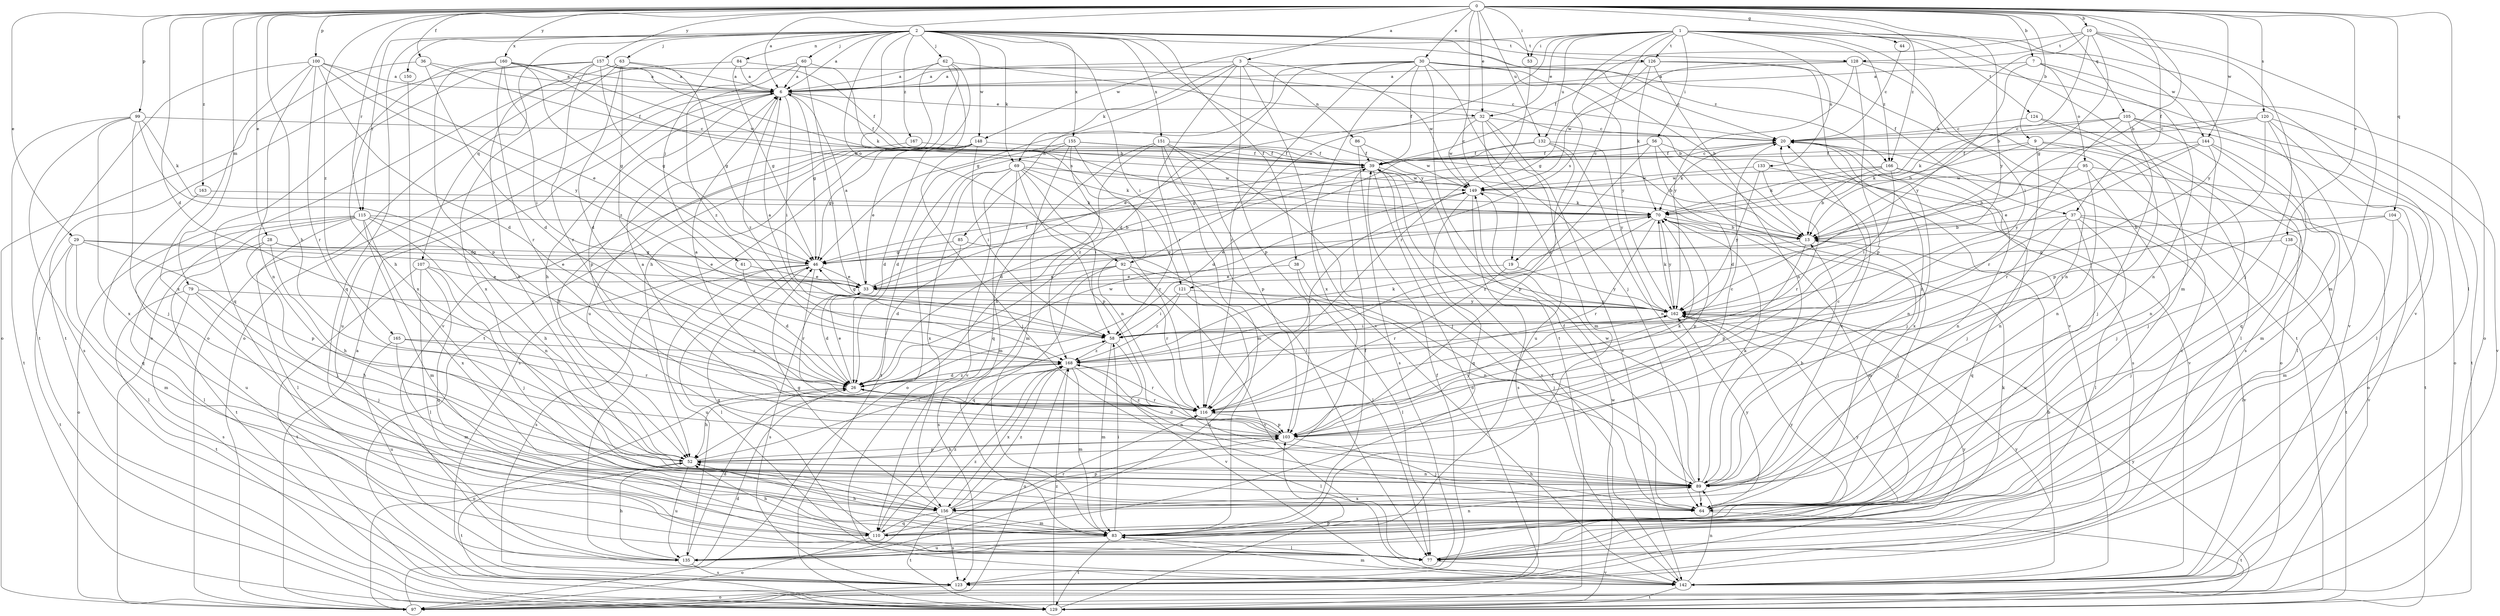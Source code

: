 strict digraph  {
0;
1;
2;
3;
6;
7;
9;
10;
13;
19;
20;
26;
28;
29;
30;
32;
33;
36;
37;
38;
39;
44;
46;
52;
53;
56;
58;
60;
61;
62;
63;
64;
69;
70;
77;
79;
83;
84;
85;
86;
89;
92;
95;
97;
99;
100;
103;
104;
105;
107;
110;
115;
116;
120;
121;
123;
124;
126;
128;
129;
132;
133;
135;
138;
142;
144;
148;
149;
150;
151;
155;
156;
157;
160;
162;
163;
165;
166;
167;
168;
0 -> 3  [label=a];
0 -> 6  [label=a];
0 -> 7  [label=b];
0 -> 9  [label=b];
0 -> 10  [label=b];
0 -> 13  [label=b];
0 -> 19  [label=c];
0 -> 26  [label=d];
0 -> 28  [label=e];
0 -> 29  [label=e];
0 -> 30  [label=e];
0 -> 32  [label=e];
0 -> 36  [label=f];
0 -> 37  [label=f];
0 -> 44  [label=g];
0 -> 52  [label=h];
0 -> 53  [label=i];
0 -> 77  [label=l];
0 -> 79  [label=m];
0 -> 99  [label=p];
0 -> 100  [label=p];
0 -> 104  [label=q];
0 -> 105  [label=q];
0 -> 115  [label=r];
0 -> 120  [label=s];
0 -> 132  [label=u];
0 -> 138  [label=v];
0 -> 144  [label=w];
0 -> 157  [label=y];
0 -> 160  [label=y];
0 -> 162  [label=y];
0 -> 163  [label=z];
0 -> 165  [label=z];
0 -> 166  [label=z];
1 -> 19  [label=c];
1 -> 32  [label=e];
1 -> 53  [label=i];
1 -> 56  [label=i];
1 -> 58  [label=i];
1 -> 83  [label=m];
1 -> 92  [label=o];
1 -> 121  [label=s];
1 -> 124  [label=t];
1 -> 126  [label=t];
1 -> 132  [label=u];
1 -> 133  [label=u];
1 -> 142  [label=v];
1 -> 144  [label=w];
1 -> 148  [label=w];
1 -> 166  [label=z];
2 -> 6  [label=a];
2 -> 37  [label=f];
2 -> 38  [label=f];
2 -> 58  [label=i];
2 -> 60  [label=j];
2 -> 61  [label=j];
2 -> 62  [label=j];
2 -> 63  [label=j];
2 -> 69  [label=k];
2 -> 84  [label=n];
2 -> 92  [label=o];
2 -> 107  [label=q];
2 -> 110  [label=q];
2 -> 115  [label=r];
2 -> 121  [label=s];
2 -> 126  [label=t];
2 -> 128  [label=t];
2 -> 148  [label=w];
2 -> 150  [label=x];
2 -> 151  [label=x];
2 -> 155  [label=x];
2 -> 162  [label=y];
2 -> 166  [label=z];
2 -> 167  [label=z];
3 -> 6  [label=a];
3 -> 69  [label=k];
3 -> 85  [label=n];
3 -> 86  [label=n];
3 -> 103  [label=p];
3 -> 116  [label=r];
3 -> 142  [label=v];
3 -> 149  [label=w];
6 -> 32  [label=e];
6 -> 39  [label=f];
6 -> 46  [label=g];
6 -> 52  [label=h];
6 -> 58  [label=i];
6 -> 103  [label=p];
6 -> 135  [label=u];
6 -> 168  [label=z];
7 -> 6  [label=a];
7 -> 89  [label=n];
7 -> 95  [label=o];
7 -> 97  [label=o];
7 -> 162  [label=y];
9 -> 39  [label=f];
9 -> 64  [label=j];
9 -> 70  [label=k];
9 -> 89  [label=n];
9 -> 116  [label=r];
10 -> 13  [label=b];
10 -> 39  [label=f];
10 -> 46  [label=g];
10 -> 64  [label=j];
10 -> 70  [label=k];
10 -> 83  [label=m];
10 -> 128  [label=t];
10 -> 162  [label=y];
13 -> 46  [label=g];
13 -> 64  [label=j];
13 -> 103  [label=p];
19 -> 33  [label=e];
19 -> 116  [label=r];
19 -> 162  [label=y];
20 -> 39  [label=f];
20 -> 70  [label=k];
20 -> 89  [label=n];
20 -> 123  [label=s];
20 -> 156  [label=x];
26 -> 33  [label=e];
26 -> 52  [label=h];
26 -> 97  [label=o];
26 -> 116  [label=r];
26 -> 149  [label=w];
26 -> 168  [label=z];
28 -> 33  [label=e];
28 -> 46  [label=g];
28 -> 52  [label=h];
28 -> 64  [label=j];
28 -> 77  [label=l];
29 -> 33  [label=e];
29 -> 46  [label=g];
29 -> 77  [label=l];
29 -> 83  [label=m];
29 -> 103  [label=p];
29 -> 129  [label=t];
30 -> 6  [label=a];
30 -> 13  [label=b];
30 -> 20  [label=c];
30 -> 26  [label=d];
30 -> 39  [label=f];
30 -> 46  [label=g];
30 -> 64  [label=j];
30 -> 116  [label=r];
30 -> 129  [label=t];
30 -> 156  [label=x];
30 -> 162  [label=y];
32 -> 20  [label=c];
32 -> 33  [label=e];
32 -> 83  [label=m];
32 -> 135  [label=u];
32 -> 142  [label=v];
32 -> 149  [label=w];
33 -> 6  [label=a];
33 -> 26  [label=d];
33 -> 39  [label=f];
33 -> 123  [label=s];
33 -> 162  [label=y];
36 -> 6  [label=a];
36 -> 26  [label=d];
36 -> 39  [label=f];
36 -> 97  [label=o];
37 -> 13  [label=b];
37 -> 77  [label=l];
37 -> 110  [label=q];
37 -> 129  [label=t];
37 -> 135  [label=u];
37 -> 142  [label=v];
37 -> 168  [label=z];
38 -> 33  [label=e];
38 -> 64  [label=j];
38 -> 77  [label=l];
39 -> 20  [label=c];
39 -> 26  [label=d];
39 -> 97  [label=o];
39 -> 142  [label=v];
39 -> 149  [label=w];
44 -> 20  [label=c];
46 -> 33  [label=e];
46 -> 77  [label=l];
46 -> 116  [label=r];
46 -> 123  [label=s];
46 -> 135  [label=u];
52 -> 20  [label=c];
52 -> 58  [label=i];
52 -> 89  [label=n];
52 -> 103  [label=p];
52 -> 129  [label=t];
52 -> 135  [label=u];
53 -> 116  [label=r];
56 -> 26  [label=d];
56 -> 39  [label=f];
56 -> 46  [label=g];
56 -> 64  [label=j];
56 -> 142  [label=v];
56 -> 168  [label=z];
58 -> 6  [label=a];
58 -> 83  [label=m];
58 -> 142  [label=v];
58 -> 168  [label=z];
60 -> 6  [label=a];
60 -> 58  [label=i];
60 -> 70  [label=k];
60 -> 97  [label=o];
60 -> 168  [label=z];
61 -> 26  [label=d];
61 -> 33  [label=e];
62 -> 6  [label=a];
62 -> 13  [label=b];
62 -> 52  [label=h];
62 -> 129  [label=t];
62 -> 135  [label=u];
62 -> 142  [label=v];
63 -> 6  [label=a];
63 -> 26  [label=d];
63 -> 46  [label=g];
63 -> 97  [label=o];
63 -> 156  [label=x];
63 -> 168  [label=z];
64 -> 129  [label=t];
64 -> 162  [label=y];
69 -> 58  [label=i];
69 -> 70  [label=k];
69 -> 83  [label=m];
69 -> 97  [label=o];
69 -> 103  [label=p];
69 -> 116  [label=r];
69 -> 142  [label=v];
69 -> 149  [label=w];
69 -> 156  [label=x];
70 -> 13  [label=b];
70 -> 33  [label=e];
70 -> 83  [label=m];
70 -> 103  [label=p];
70 -> 116  [label=r];
70 -> 162  [label=y];
70 -> 168  [label=z];
77 -> 20  [label=c];
77 -> 70  [label=k];
77 -> 142  [label=v];
79 -> 52  [label=h];
79 -> 64  [label=j];
79 -> 123  [label=s];
79 -> 129  [label=t];
79 -> 162  [label=y];
83 -> 39  [label=f];
83 -> 52  [label=h];
83 -> 58  [label=i];
83 -> 77  [label=l];
83 -> 89  [label=n];
83 -> 129  [label=t];
83 -> 135  [label=u];
84 -> 6  [label=a];
84 -> 20  [label=c];
84 -> 46  [label=g];
84 -> 97  [label=o];
85 -> 26  [label=d];
85 -> 46  [label=g];
85 -> 77  [label=l];
86 -> 39  [label=f];
86 -> 123  [label=s];
86 -> 149  [label=w];
89 -> 13  [label=b];
89 -> 39  [label=f];
89 -> 52  [label=h];
89 -> 64  [label=j];
89 -> 70  [label=k];
89 -> 149  [label=w];
89 -> 156  [label=x];
92 -> 33  [label=e];
92 -> 89  [label=n];
92 -> 110  [label=q];
92 -> 116  [label=r];
92 -> 123  [label=s];
92 -> 142  [label=v];
95 -> 13  [label=b];
95 -> 64  [label=j];
95 -> 89  [label=n];
95 -> 129  [label=t];
95 -> 149  [label=w];
97 -> 6  [label=a];
97 -> 26  [label=d];
99 -> 20  [label=c];
99 -> 26  [label=d];
99 -> 64  [label=j];
99 -> 70  [label=k];
99 -> 123  [label=s];
99 -> 129  [label=t];
99 -> 156  [label=x];
100 -> 6  [label=a];
100 -> 26  [label=d];
100 -> 33  [label=e];
100 -> 89  [label=n];
100 -> 116  [label=r];
100 -> 129  [label=t];
100 -> 156  [label=x];
100 -> 162  [label=y];
103 -> 6  [label=a];
103 -> 20  [label=c];
103 -> 26  [label=d];
103 -> 52  [label=h];
103 -> 64  [label=j];
103 -> 70  [label=k];
103 -> 162  [label=y];
103 -> 168  [label=z];
104 -> 13  [label=b];
104 -> 58  [label=i];
104 -> 83  [label=m];
104 -> 142  [label=v];
105 -> 13  [label=b];
105 -> 20  [label=c];
105 -> 64  [label=j];
105 -> 97  [label=o];
105 -> 116  [label=r];
105 -> 123  [label=s];
105 -> 129  [label=t];
107 -> 33  [label=e];
107 -> 64  [label=j];
107 -> 77  [label=l];
107 -> 110  [label=q];
107 -> 129  [label=t];
110 -> 46  [label=g];
110 -> 52  [label=h];
110 -> 97  [label=o];
110 -> 116  [label=r];
110 -> 162  [label=y];
110 -> 168  [label=z];
115 -> 13  [label=b];
115 -> 52  [label=h];
115 -> 77  [label=l];
115 -> 83  [label=m];
115 -> 89  [label=n];
115 -> 97  [label=o];
115 -> 129  [label=t];
115 -> 135  [label=u];
115 -> 156  [label=x];
116 -> 6  [label=a];
116 -> 77  [label=l];
116 -> 103  [label=p];
120 -> 20  [label=c];
120 -> 70  [label=k];
120 -> 77  [label=l];
120 -> 103  [label=p];
120 -> 110  [label=q];
120 -> 142  [label=v];
121 -> 58  [label=i];
121 -> 135  [label=u];
121 -> 162  [label=y];
121 -> 168  [label=z];
123 -> 13  [label=b];
123 -> 39  [label=f];
123 -> 97  [label=o];
123 -> 162  [label=y];
124 -> 20  [label=c];
124 -> 77  [label=l];
124 -> 97  [label=o];
126 -> 6  [label=a];
126 -> 70  [label=k];
126 -> 89  [label=n];
126 -> 129  [label=t];
126 -> 142  [label=v];
126 -> 149  [label=w];
128 -> 6  [label=a];
128 -> 46  [label=g];
128 -> 89  [label=n];
128 -> 103  [label=p];
128 -> 142  [label=v];
128 -> 162  [label=y];
129 -> 103  [label=p];
129 -> 149  [label=w];
129 -> 162  [label=y];
129 -> 168  [label=z];
132 -> 26  [label=d];
132 -> 39  [label=f];
132 -> 89  [label=n];
132 -> 103  [label=p];
132 -> 162  [label=y];
133 -> 64  [label=j];
133 -> 116  [label=r];
133 -> 149  [label=w];
133 -> 162  [label=y];
135 -> 26  [label=d];
135 -> 52  [label=h];
135 -> 123  [label=s];
135 -> 162  [label=y];
135 -> 168  [label=z];
138 -> 46  [label=g];
138 -> 64  [label=j];
138 -> 77  [label=l];
142 -> 39  [label=f];
142 -> 83  [label=m];
142 -> 89  [label=n];
142 -> 129  [label=t];
142 -> 162  [label=y];
144 -> 33  [label=e];
144 -> 39  [label=f];
144 -> 77  [label=l];
144 -> 83  [label=m];
144 -> 89  [label=n];
144 -> 162  [label=y];
148 -> 26  [label=d];
148 -> 33  [label=e];
148 -> 39  [label=f];
148 -> 46  [label=g];
148 -> 58  [label=i];
148 -> 64  [label=j];
148 -> 123  [label=s];
149 -> 70  [label=k];
149 -> 110  [label=q];
149 -> 116  [label=r];
149 -> 123  [label=s];
150 -> 156  [label=x];
151 -> 39  [label=f];
151 -> 52  [label=h];
151 -> 64  [label=j];
151 -> 77  [label=l];
151 -> 83  [label=m];
151 -> 103  [label=p];
151 -> 110  [label=q];
155 -> 13  [label=b];
155 -> 26  [label=d];
155 -> 39  [label=f];
155 -> 83  [label=m];
155 -> 89  [label=n];
155 -> 129  [label=t];
155 -> 168  [label=z];
156 -> 20  [label=c];
156 -> 46  [label=g];
156 -> 83  [label=m];
156 -> 103  [label=p];
156 -> 110  [label=q];
156 -> 123  [label=s];
156 -> 129  [label=t];
156 -> 168  [label=z];
157 -> 6  [label=a];
157 -> 13  [label=b];
157 -> 39  [label=f];
157 -> 46  [label=g];
157 -> 89  [label=n];
157 -> 110  [label=q];
157 -> 116  [label=r];
157 -> 129  [label=t];
160 -> 6  [label=a];
160 -> 13  [label=b];
160 -> 46  [label=g];
160 -> 52  [label=h];
160 -> 58  [label=i];
160 -> 103  [label=p];
160 -> 116  [label=r];
160 -> 149  [label=w];
162 -> 46  [label=g];
162 -> 58  [label=i];
162 -> 70  [label=k];
163 -> 70  [label=k];
163 -> 110  [label=q];
165 -> 83  [label=m];
165 -> 116  [label=r];
165 -> 135  [label=u];
165 -> 168  [label=z];
166 -> 13  [label=b];
166 -> 58  [label=i];
166 -> 70  [label=k];
166 -> 89  [label=n];
166 -> 97  [label=o];
166 -> 149  [label=w];
167 -> 39  [label=f];
167 -> 52  [label=h];
168 -> 26  [label=d];
168 -> 70  [label=k];
168 -> 83  [label=m];
168 -> 89  [label=n];
168 -> 97  [label=o];
168 -> 116  [label=r];
168 -> 156  [label=x];
}
